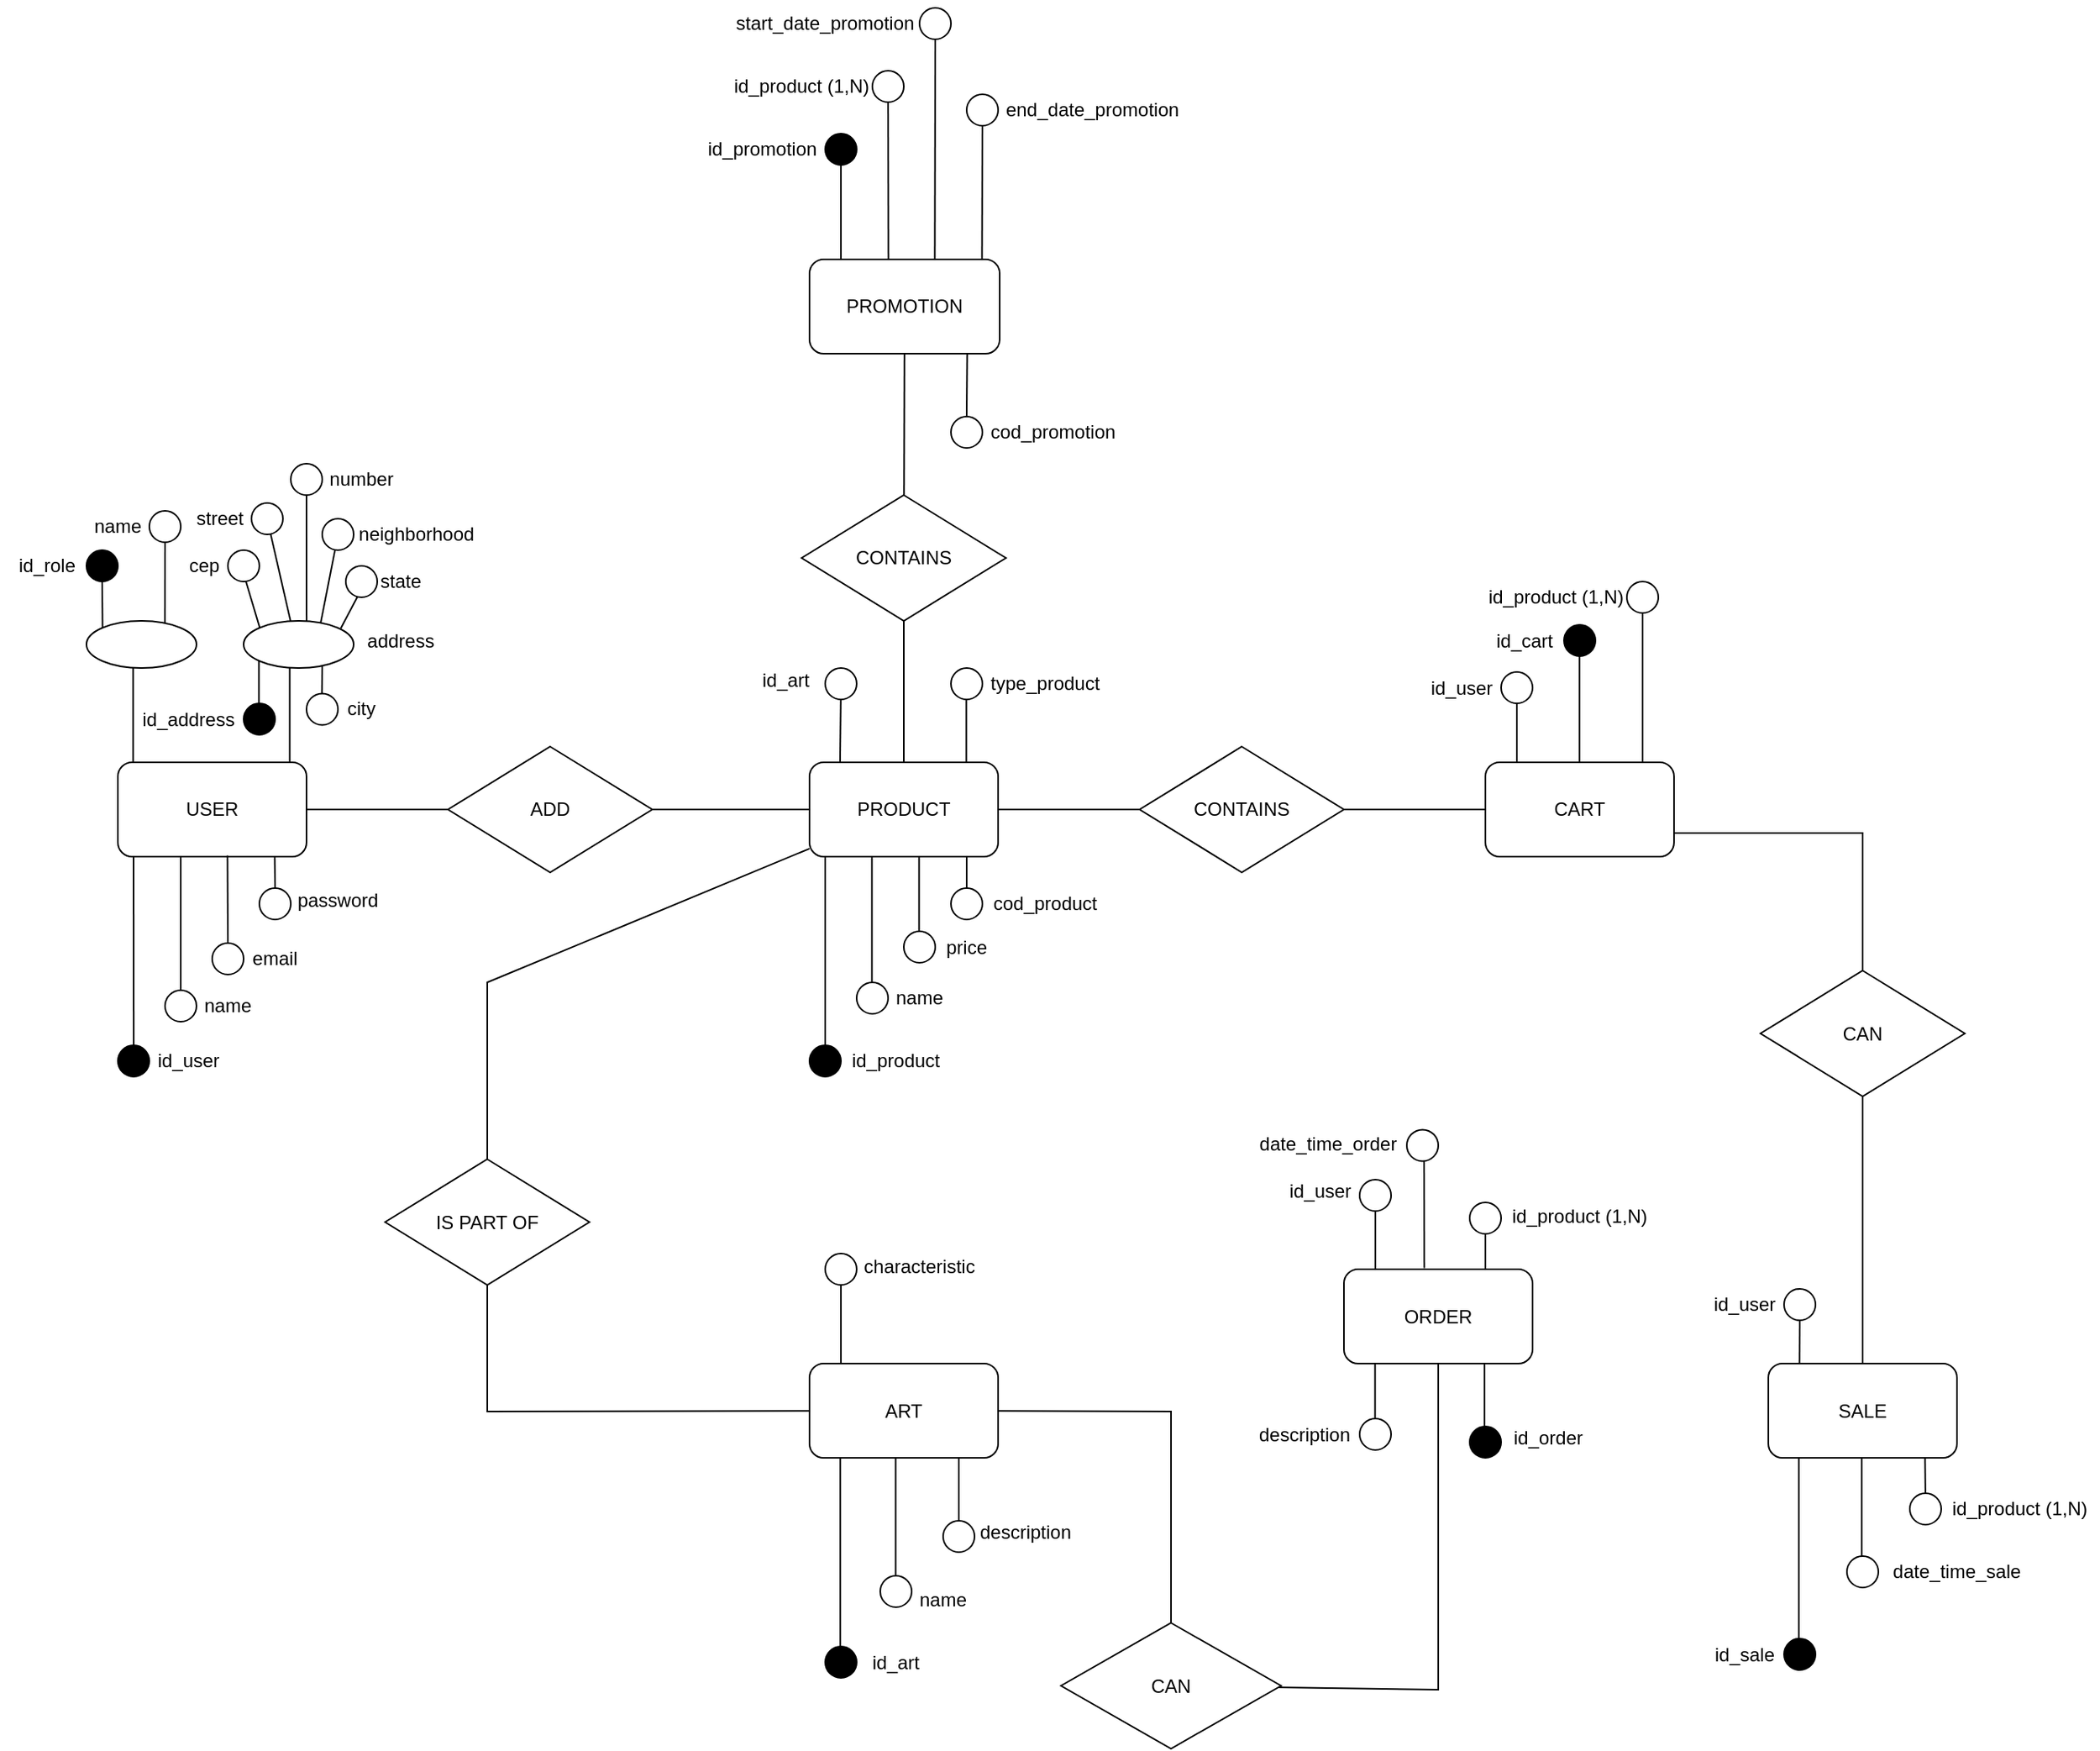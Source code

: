 <mxfile version="24.7.8">
  <diagram name="MER" id="2YBvvXClWsGukQMizWep">
    <mxGraphModel dx="3035" dy="2428" grid="1" gridSize="10" guides="1" tooltips="1" connect="1" arrows="1" fold="1" page="1" pageScale="1" pageWidth="850" pageHeight="1100" math="0" shadow="0">
      <root>
        <mxCell id="0" />
        <mxCell id="1" parent="0" />
        <mxCell id="pMRh1ZJeuAwN2GYvlOBh-9" value="USER" style="rounded=1;whiteSpace=wrap;html=1;" parent="1" vertex="1">
          <mxGeometry x="-350" y="250" width="120" height="60" as="geometry" />
        </mxCell>
        <mxCell id="pMRh1ZJeuAwN2GYvlOBh-10" value="PRODUCT" style="rounded=1;whiteSpace=wrap;html=1;" parent="1" vertex="1">
          <mxGeometry x="90" y="250" width="120" height="60" as="geometry" />
        </mxCell>
        <mxCell id="pMRh1ZJeuAwN2GYvlOBh-11" value="PROMOTION" style="rounded=1;whiteSpace=wrap;html=1;" parent="1" vertex="1">
          <mxGeometry x="90" y="-70" width="121" height="60" as="geometry" />
        </mxCell>
        <mxCell id="pMRh1ZJeuAwN2GYvlOBh-38" value="" style="edgeStyle=orthogonalEdgeStyle;rounded=0;orthogonalLoop=1;jettySize=auto;html=1;" parent="1" edge="1">
          <mxGeometry relative="1" as="geometry">
            <mxPoint x="340" y="260" as="targetPoint" />
          </mxGeometry>
        </mxCell>
        <mxCell id="pMRh1ZJeuAwN2GYvlOBh-25" value="CART" style="rounded=1;whiteSpace=wrap;html=1;" parent="1" vertex="1">
          <mxGeometry x="520" y="250" width="120" height="60" as="geometry" />
        </mxCell>
        <mxCell id="pMRh1ZJeuAwN2GYvlOBh-32" style="edgeStyle=orthogonalEdgeStyle;rounded=0;orthogonalLoop=1;jettySize=auto;html=1;exitX=0.5;exitY=1;exitDx=0;exitDy=0;" parent="1" source="pMRh1ZJeuAwN2GYvlOBh-25" target="pMRh1ZJeuAwN2GYvlOBh-25" edge="1">
          <mxGeometry relative="1" as="geometry" />
        </mxCell>
        <mxCell id="pMRh1ZJeuAwN2GYvlOBh-39" value="" style="endArrow=none;html=1;rounded=0;" parent="1" source="pMRh1ZJeuAwN2GYvlOBh-9" target="pMRh1ZJeuAwN2GYvlOBh-40" edge="1">
          <mxGeometry width="50" height="50" relative="1" as="geometry">
            <mxPoint x="220" y="330" as="sourcePoint" />
            <mxPoint x="270" y="280" as="targetPoint" />
          </mxGeometry>
        </mxCell>
        <mxCell id="pMRh1ZJeuAwN2GYvlOBh-40" value="ADD" style="rhombus;whiteSpace=wrap;html=1;" parent="1" vertex="1">
          <mxGeometry x="-140" y="240" width="130" height="80" as="geometry" />
        </mxCell>
        <mxCell id="pMRh1ZJeuAwN2GYvlOBh-41" value="" style="endArrow=none;html=1;rounded=0;" parent="1" source="pMRh1ZJeuAwN2GYvlOBh-10" target="pMRh1ZJeuAwN2GYvlOBh-40" edge="1">
          <mxGeometry width="50" height="50" relative="1" as="geometry">
            <mxPoint x="-110" y="530" as="sourcePoint" />
            <mxPoint x="-160" y="290" as="targetPoint" />
          </mxGeometry>
        </mxCell>
        <mxCell id="pMRh1ZJeuAwN2GYvlOBh-42" value="" style="endArrow=none;html=1;rounded=0;" parent="1" source="pMRh1ZJeuAwN2GYvlOBh-10" target="pMRh1ZJeuAwN2GYvlOBh-43" edge="1">
          <mxGeometry width="50" height="50" relative="1" as="geometry">
            <mxPoint x="40" y="470" as="sourcePoint" />
            <mxPoint x="320" y="280" as="targetPoint" />
          </mxGeometry>
        </mxCell>
        <mxCell id="pMRh1ZJeuAwN2GYvlOBh-43" value="CONTAINS" style="rhombus;whiteSpace=wrap;html=1;" parent="1" vertex="1">
          <mxGeometry x="300" y="240" width="130" height="80" as="geometry" />
        </mxCell>
        <mxCell id="pMRh1ZJeuAwN2GYvlOBh-44" value="" style="endArrow=none;html=1;rounded=0;" parent="1" source="pMRh1ZJeuAwN2GYvlOBh-43" target="pMRh1ZJeuAwN2GYvlOBh-25" edge="1">
          <mxGeometry width="50" height="50" relative="1" as="geometry">
            <mxPoint x="660" y="510" as="sourcePoint" />
            <mxPoint x="760" y="510" as="targetPoint" />
          </mxGeometry>
        </mxCell>
        <mxCell id="pMRh1ZJeuAwN2GYvlOBh-46" value="" style="endArrow=none;html=1;rounded=0;entryX=1;entryY=0.75;entryDx=0;entryDy=0;" parent="1" source="pMRh1ZJeuAwN2GYvlOBh-47" target="pMRh1ZJeuAwN2GYvlOBh-25" edge="1">
          <mxGeometry width="50" height="50" relative="1" as="geometry">
            <mxPoint x="580" y="420" as="sourcePoint" />
            <mxPoint x="260" y="260" as="targetPoint" />
            <Array as="points">
              <mxPoint x="760" y="295" />
            </Array>
          </mxGeometry>
        </mxCell>
        <mxCell id="pMRh1ZJeuAwN2GYvlOBh-47" value="CAN" style="rhombus;whiteSpace=wrap;html=1;" parent="1" vertex="1">
          <mxGeometry x="695" y="382.5" width="130" height="80" as="geometry" />
        </mxCell>
        <mxCell id="pMRh1ZJeuAwN2GYvlOBh-48" value="" style="endArrow=none;html=1;rounded=0;" parent="1" source="pMRh1ZJeuAwN2GYvlOBh-8" target="pMRh1ZJeuAwN2GYvlOBh-47" edge="1">
          <mxGeometry width="50" height="50" relative="1" as="geometry">
            <mxPoint x="590" y="510" as="sourcePoint" />
            <mxPoint x="590" y="450" as="targetPoint" />
          </mxGeometry>
        </mxCell>
        <mxCell id="pMRh1ZJeuAwN2GYvlOBh-49" value="" style="endArrow=none;html=1;rounded=0;" parent="1" source="pMRh1ZJeuAwN2GYvlOBh-11" target="pMRh1ZJeuAwN2GYvlOBh-50" edge="1">
          <mxGeometry width="50" height="50" relative="1" as="geometry">
            <mxPoint x="-220" y="290" as="sourcePoint" />
            <mxPoint x="141" y="80" as="targetPoint" />
          </mxGeometry>
        </mxCell>
        <mxCell id="pMRh1ZJeuAwN2GYvlOBh-50" value="CONTAINS" style="rhombus;whiteSpace=wrap;html=1;" parent="1" vertex="1">
          <mxGeometry x="85" y="80" width="130" height="80" as="geometry" />
        </mxCell>
        <mxCell id="pMRh1ZJeuAwN2GYvlOBh-51" value="" style="endArrow=none;html=1;rounded=0;" parent="1" source="pMRh1ZJeuAwN2GYvlOBh-50" target="pMRh1ZJeuAwN2GYvlOBh-10" edge="1">
          <mxGeometry width="50" height="50" relative="1" as="geometry">
            <mxPoint x="220" y="290" as="sourcePoint" />
            <mxPoint x="310" y="290" as="targetPoint" />
          </mxGeometry>
        </mxCell>
        <mxCell id="pMRh1ZJeuAwN2GYvlOBh-52" value="" style="endArrow=none;html=1;rounded=0;entryX=0.503;entryY=0.147;entryDx=0;entryDy=0;entryPerimeter=0;" parent="1" target="pMRh1ZJeuAwN2GYvlOBh-53" edge="1">
          <mxGeometry width="50" height="50" relative="1" as="geometry">
            <mxPoint x="-340" y="310" as="sourcePoint" />
            <mxPoint x="-340" y="390" as="targetPoint" />
          </mxGeometry>
        </mxCell>
        <mxCell id="pMRh1ZJeuAwN2GYvlOBh-53" value="" style="ellipse;whiteSpace=wrap;html=1;aspect=fixed;fillColor=#000000;" parent="1" vertex="1">
          <mxGeometry x="-350" y="430" width="20" height="20" as="geometry" />
        </mxCell>
        <mxCell id="pMRh1ZJeuAwN2GYvlOBh-54" value="id_user" style="text;html=1;align=center;verticalAlign=middle;whiteSpace=wrap;rounded=0;" parent="1" vertex="1">
          <mxGeometry x="-330" y="425" width="50" height="30" as="geometry" />
        </mxCell>
        <mxCell id="pMRh1ZJeuAwN2GYvlOBh-58" value="" style="endArrow=none;html=1;rounded=0;entryX=0.5;entryY=0;entryDx=0;entryDy=0;" parent="1" target="pMRh1ZJeuAwN2GYvlOBh-60" edge="1">
          <mxGeometry width="50" height="50" relative="1" as="geometry">
            <mxPoint x="-310" y="310" as="sourcePoint" />
            <mxPoint x="-310" y="400" as="targetPoint" />
          </mxGeometry>
        </mxCell>
        <mxCell id="pMRh1ZJeuAwN2GYvlOBh-60" value="" style="ellipse;whiteSpace=wrap;html=1;aspect=fixed;fillColor=#FFFFFF;" parent="1" vertex="1">
          <mxGeometry x="-320" y="395" width="20" height="20" as="geometry" />
        </mxCell>
        <mxCell id="pMRh1ZJeuAwN2GYvlOBh-61" value="name" style="text;html=1;align=center;verticalAlign=middle;whiteSpace=wrap;rounded=0;" parent="1" vertex="1">
          <mxGeometry x="-300" y="390" width="40" height="30" as="geometry" />
        </mxCell>
        <mxCell id="pMRh1ZJeuAwN2GYvlOBh-65" value="" style="endArrow=none;html=1;rounded=0;entryX=0.5;entryY=0;entryDx=0;entryDy=0;" parent="1" edge="1">
          <mxGeometry width="50" height="50" relative="1" as="geometry">
            <mxPoint x="540" y="210" as="sourcePoint" />
            <mxPoint x="540" y="250" as="targetPoint" />
          </mxGeometry>
        </mxCell>
        <mxCell id="pMRh1ZJeuAwN2GYvlOBh-68" value="id_user" style="text;html=1;align=center;verticalAlign=middle;whiteSpace=wrap;rounded=0;" parent="1" vertex="1">
          <mxGeometry x="480" y="187.5" width="50" height="30" as="geometry" />
        </mxCell>
        <mxCell id="pMRh1ZJeuAwN2GYvlOBh-69" value="" style="endArrow=none;html=1;rounded=0;exitX=0.581;exitY=0.987;exitDx=0;exitDy=0;exitPerimeter=0;" parent="1" source="pMRh1ZJeuAwN2GYvlOBh-9" edge="1">
          <mxGeometry width="50" height="50" relative="1" as="geometry">
            <mxPoint x="-280" y="320" as="sourcePoint" />
            <mxPoint x="-280" y="370" as="targetPoint" />
          </mxGeometry>
        </mxCell>
        <mxCell id="pMRh1ZJeuAwN2GYvlOBh-70" value="" style="ellipse;whiteSpace=wrap;html=1;aspect=fixed;fillColor=#FFFFFF;" parent="1" vertex="1">
          <mxGeometry x="-290" y="365" width="20" height="20" as="geometry" />
        </mxCell>
        <mxCell id="pMRh1ZJeuAwN2GYvlOBh-71" value="email" style="text;html=1;align=center;verticalAlign=middle;whiteSpace=wrap;rounded=0;" parent="1" vertex="1">
          <mxGeometry x="-270" y="360" width="40" height="30" as="geometry" />
        </mxCell>
        <mxCell id="pMRh1ZJeuAwN2GYvlOBh-72" value="" style="endArrow=none;html=1;rounded=0;exitX=0.581;exitY=0.987;exitDx=0;exitDy=0;exitPerimeter=0;" parent="1" edge="1">
          <mxGeometry width="50" height="50" relative="1" as="geometry">
            <mxPoint x="-250.23" y="310" as="sourcePoint" />
            <mxPoint x="-250" y="330" as="targetPoint" />
          </mxGeometry>
        </mxCell>
        <mxCell id="pMRh1ZJeuAwN2GYvlOBh-73" value="" style="ellipse;whiteSpace=wrap;html=1;aspect=fixed;fillColor=#FFFFFF;" parent="1" vertex="1">
          <mxGeometry x="-260" y="330" width="20" height="20" as="geometry" />
        </mxCell>
        <mxCell id="pMRh1ZJeuAwN2GYvlOBh-74" value="password" style="text;html=1;align=center;verticalAlign=middle;whiteSpace=wrap;rounded=0;" parent="1" vertex="1">
          <mxGeometry x="-240" y="325" width="60" height="25" as="geometry" />
        </mxCell>
        <mxCell id="pMRh1ZJeuAwN2GYvlOBh-76" value="" style="ellipse;whiteSpace=wrap;html=1;" parent="1" vertex="1">
          <mxGeometry x="-370" y="160" width="70" height="30" as="geometry" />
        </mxCell>
        <mxCell id="pMRh1ZJeuAwN2GYvlOBh-77" value="" style="endArrow=none;html=1;rounded=0;exitX=0.5;exitY=1;exitDx=0;exitDy=0;" parent="1" edge="1">
          <mxGeometry width="50" height="50" relative="1" as="geometry">
            <mxPoint x="-340.29" y="190" as="sourcePoint" />
            <mxPoint x="-340.29" y="250" as="targetPoint" />
          </mxGeometry>
        </mxCell>
        <mxCell id="pMRh1ZJeuAwN2GYvlOBh-78" value="address" style="text;html=1;align=center;verticalAlign=middle;whiteSpace=wrap;rounded=0;" parent="1" vertex="1">
          <mxGeometry x="-200" y="160" width="60" height="25" as="geometry" />
        </mxCell>
        <mxCell id="pMRh1ZJeuAwN2GYvlOBh-85" value="" style="ellipse;whiteSpace=wrap;html=1;aspect=fixed;fillColor=#000000;direction=south;" parent="1" vertex="1">
          <mxGeometry x="-370" y="115" width="20" height="20" as="geometry" />
        </mxCell>
        <mxCell id="pMRh1ZJeuAwN2GYvlOBh-86" value="" style="endArrow=none;html=1;rounded=0;entryX=0;entryY=0;entryDx=0;entryDy=0;" parent="1" source="pMRh1ZJeuAwN2GYvlOBh-85" target="pMRh1ZJeuAwN2GYvlOBh-76" edge="1">
          <mxGeometry width="50" height="50" relative="1" as="geometry">
            <mxPoint x="-320" y="80" as="sourcePoint" />
            <mxPoint x="-310.48" y="141" as="targetPoint" />
          </mxGeometry>
        </mxCell>
        <mxCell id="pMRh1ZJeuAwN2GYvlOBh-89" value="id_role" style="text;html=1;align=center;verticalAlign=middle;whiteSpace=wrap;rounded=0;" parent="1" vertex="1">
          <mxGeometry x="-425" y="110" width="60" height="30" as="geometry" />
        </mxCell>
        <mxCell id="pMRh1ZJeuAwN2GYvlOBh-90" value="" style="endArrow=none;html=1;rounded=0;exitX=0.5;exitY=1;exitDx=0;exitDy=0;entryX=0.713;entryY=0.034;entryDx=0;entryDy=0;entryPerimeter=0;" parent="1" target="pMRh1ZJeuAwN2GYvlOBh-76" edge="1">
          <mxGeometry width="50" height="50" relative="1" as="geometry">
            <mxPoint x="-320" y="107.3" as="sourcePoint" />
            <mxPoint x="-320" y="160" as="targetPoint" />
          </mxGeometry>
        </mxCell>
        <mxCell id="pMRh1ZJeuAwN2GYvlOBh-91" value="" style="ellipse;whiteSpace=wrap;html=1;aspect=fixed;fillColor=#FFFFFF;" parent="1" vertex="1">
          <mxGeometry x="-330" y="90" width="20" height="20" as="geometry" />
        </mxCell>
        <mxCell id="pMRh1ZJeuAwN2GYvlOBh-92" value="name" style="text;html=1;align=center;verticalAlign=middle;whiteSpace=wrap;rounded=0;" parent="1" vertex="1">
          <mxGeometry x="-370" y="85" width="40" height="30" as="geometry" />
        </mxCell>
        <mxCell id="pMRh1ZJeuAwN2GYvlOBh-93" value="" style="endArrow=none;html=1;rounded=0;entryX=0.503;entryY=0.147;entryDx=0;entryDy=0;entryPerimeter=0;" parent="1" edge="1">
          <mxGeometry width="50" height="50" relative="1" as="geometry">
            <mxPoint x="100" y="310" as="sourcePoint" />
            <mxPoint x="100" y="433" as="targetPoint" />
          </mxGeometry>
        </mxCell>
        <mxCell id="pMRh1ZJeuAwN2GYvlOBh-94" value="" style="ellipse;whiteSpace=wrap;html=1;aspect=fixed;fillColor=#000000;" parent="1" vertex="1">
          <mxGeometry x="90" y="430" width="20" height="20" as="geometry" />
        </mxCell>
        <mxCell id="pMRh1ZJeuAwN2GYvlOBh-95" value="id_product" style="text;html=1;align=center;verticalAlign=middle;whiteSpace=wrap;rounded=0;" parent="1" vertex="1">
          <mxGeometry x="110" y="422.5" width="70" height="35" as="geometry" />
        </mxCell>
        <mxCell id="pMRh1ZJeuAwN2GYvlOBh-96" value="" style="endArrow=none;html=1;rounded=0;entryX=0.5;entryY=0;entryDx=0;entryDy=0;" parent="1" edge="1">
          <mxGeometry width="50" height="50" relative="1" as="geometry">
            <mxPoint x="129.72" y="310" as="sourcePoint" />
            <mxPoint x="129.72" y="395" as="targetPoint" />
          </mxGeometry>
        </mxCell>
        <mxCell id="pMRh1ZJeuAwN2GYvlOBh-97" value="" style="ellipse;whiteSpace=wrap;html=1;aspect=fixed;fillColor=#FFFFFF;" parent="1" vertex="1">
          <mxGeometry x="120" y="390" width="20" height="20" as="geometry" />
        </mxCell>
        <mxCell id="pMRh1ZJeuAwN2GYvlOBh-98" value="name" style="text;html=1;align=center;verticalAlign=middle;whiteSpace=wrap;rounded=0;" parent="1" vertex="1">
          <mxGeometry x="140" y="385" width="40" height="30" as="geometry" />
        </mxCell>
        <mxCell id="pMRh1ZJeuAwN2GYvlOBh-100" value="price" style="text;html=1;align=center;verticalAlign=middle;whiteSpace=wrap;rounded=0;" parent="1" vertex="1">
          <mxGeometry x="170" y="352.5" width="40" height="30" as="geometry" />
        </mxCell>
        <mxCell id="pMRh1ZJeuAwN2GYvlOBh-102" value="" style="endArrow=none;html=1;rounded=0;exitX=0.581;exitY=0.987;exitDx=0;exitDy=0;exitPerimeter=0;" parent="1" edge="1">
          <mxGeometry width="50" height="50" relative="1" as="geometry">
            <mxPoint x="159.72" y="310" as="sourcePoint" />
            <mxPoint x="159.72" y="360" as="targetPoint" />
          </mxGeometry>
        </mxCell>
        <mxCell id="pMRh1ZJeuAwN2GYvlOBh-101" value="" style="ellipse;whiteSpace=wrap;html=1;aspect=fixed;fillColor=#FFFFFF;" parent="1" vertex="1">
          <mxGeometry x="150" y="357.5" width="20" height="20" as="geometry" />
        </mxCell>
        <mxCell id="pMRh1ZJeuAwN2GYvlOBh-105" value="" style="endArrow=none;html=1;rounded=0;exitX=0.581;exitY=0.987;exitDx=0;exitDy=0;exitPerimeter=0;" parent="1" target="pMRh1ZJeuAwN2GYvlOBh-104" edge="1">
          <mxGeometry width="50" height="50" relative="1" as="geometry">
            <mxPoint x="190" y="310" as="sourcePoint" />
            <mxPoint x="190" y="352.5" as="targetPoint" />
          </mxGeometry>
        </mxCell>
        <mxCell id="pMRh1ZJeuAwN2GYvlOBh-104" value="" style="ellipse;whiteSpace=wrap;html=1;aspect=fixed;fillColor=#FFFFFF;" parent="1" vertex="1">
          <mxGeometry x="180" y="330" width="20" height="20" as="geometry" />
        </mxCell>
        <mxCell id="pMRh1ZJeuAwN2GYvlOBh-106" value="cod_product" style="text;html=1;align=center;verticalAlign=middle;whiteSpace=wrap;rounded=0;" parent="1" vertex="1">
          <mxGeometry x="200" y="327.5" width="80" height="25" as="geometry" />
        </mxCell>
        <mxCell id="pMRh1ZJeuAwN2GYvlOBh-109" value="" style="endArrow=none;html=1;rounded=0;exitX=0.581;exitY=0.987;exitDx=0;exitDy=0;exitPerimeter=0;" parent="1" edge="1">
          <mxGeometry width="50" height="50" relative="1" as="geometry">
            <mxPoint x="189.76" y="200" as="sourcePoint" />
            <mxPoint x="189.76" y="250" as="targetPoint" />
          </mxGeometry>
        </mxCell>
        <mxCell id="pMRh1ZJeuAwN2GYvlOBh-110" value="" style="ellipse;whiteSpace=wrap;html=1;aspect=fixed;fillColor=#FFFFFF;" parent="1" vertex="1">
          <mxGeometry x="180" y="190" width="20" height="20" as="geometry" />
        </mxCell>
        <mxCell id="pMRh1ZJeuAwN2GYvlOBh-111" value="type_product" style="text;html=1;align=center;verticalAlign=middle;whiteSpace=wrap;rounded=0;" parent="1" vertex="1">
          <mxGeometry x="200" y="187.5" width="80" height="25" as="geometry" />
        </mxCell>
        <mxCell id="pMRh1ZJeuAwN2GYvlOBh-112" value="ART" style="rounded=1;whiteSpace=wrap;html=1;" parent="1" vertex="1">
          <mxGeometry x="90" y="632.5" width="120" height="60" as="geometry" />
        </mxCell>
        <mxCell id="pMRh1ZJeuAwN2GYvlOBh-113" value="" style="endArrow=none;html=1;rounded=0;entryX=0.503;entryY=0.147;entryDx=0;entryDy=0;entryPerimeter=0;" parent="1" edge="1">
          <mxGeometry width="50" height="50" relative="1" as="geometry">
            <mxPoint x="109.6" y="692.5" as="sourcePoint" />
            <mxPoint x="109.6" y="815.5" as="targetPoint" />
          </mxGeometry>
        </mxCell>
        <mxCell id="pMRh1ZJeuAwN2GYvlOBh-114" value="" style="ellipse;whiteSpace=wrap;html=1;aspect=fixed;fillColor=#000000;" parent="1" vertex="1">
          <mxGeometry x="100" y="812.5" width="20" height="20" as="geometry" />
        </mxCell>
        <mxCell id="pMRh1ZJeuAwN2GYvlOBh-115" value="id_art" style="text;html=1;align=center;verticalAlign=middle;whiteSpace=wrap;rounded=0;" parent="1" vertex="1">
          <mxGeometry x="110" y="805" width="70" height="35" as="geometry" />
        </mxCell>
        <mxCell id="pMRh1ZJeuAwN2GYvlOBh-118" value="" style="endArrow=none;html=1;rounded=0;entryX=0.5;entryY=0;entryDx=0;entryDy=0;" parent="1" edge="1">
          <mxGeometry width="50" height="50" relative="1" as="geometry">
            <mxPoint x="144.8" y="692.5" as="sourcePoint" />
            <mxPoint x="144.8" y="772.5" as="targetPoint" />
          </mxGeometry>
        </mxCell>
        <mxCell id="pMRh1ZJeuAwN2GYvlOBh-117" value="" style="ellipse;whiteSpace=wrap;html=1;aspect=fixed;fillColor=#FFFFFF;" parent="1" vertex="1">
          <mxGeometry x="135" y="767.5" width="20" height="20" as="geometry" />
        </mxCell>
        <mxCell id="pMRh1ZJeuAwN2GYvlOBh-119" value="name" style="text;html=1;align=center;verticalAlign=middle;whiteSpace=wrap;rounded=0;" parent="1" vertex="1">
          <mxGeometry x="155" y="767.5" width="40" height="30" as="geometry" />
        </mxCell>
        <mxCell id="pMRh1ZJeuAwN2GYvlOBh-120" value="" style="endArrow=none;html=1;rounded=0;exitX=0.581;exitY=0.987;exitDx=0;exitDy=0;exitPerimeter=0;" parent="1" edge="1">
          <mxGeometry width="50" height="50" relative="1" as="geometry">
            <mxPoint x="185" y="692.5" as="sourcePoint" />
            <mxPoint x="185" y="742.5" as="targetPoint" />
          </mxGeometry>
        </mxCell>
        <mxCell id="pMRh1ZJeuAwN2GYvlOBh-122" value="" style="ellipse;whiteSpace=wrap;html=1;aspect=fixed;fillColor=#FFFFFF;" parent="1" vertex="1">
          <mxGeometry x="175" y="732.5" width="20" height="20" as="geometry" />
        </mxCell>
        <mxCell id="pMRh1ZJeuAwN2GYvlOBh-123" value="description" style="text;html=1;align=center;verticalAlign=middle;whiteSpace=wrap;rounded=0;" parent="1" vertex="1">
          <mxGeometry x="195" y="727.5" width="65" height="25" as="geometry" />
        </mxCell>
        <mxCell id="pMRh1ZJeuAwN2GYvlOBh-124" value="" style="endArrow=none;html=1;rounded=0;exitX=0.581;exitY=0.987;exitDx=0;exitDy=0;exitPerimeter=0;" parent="1" edge="1">
          <mxGeometry width="50" height="50" relative="1" as="geometry">
            <mxPoint x="110.0" y="582.5" as="sourcePoint" />
            <mxPoint x="110.0" y="632.5" as="targetPoint" />
          </mxGeometry>
        </mxCell>
        <mxCell id="pMRh1ZJeuAwN2GYvlOBh-125" value="" style="ellipse;whiteSpace=wrap;html=1;aspect=fixed;fillColor=#FFFFFF;" parent="1" vertex="1">
          <mxGeometry x="100" y="562.5" width="20" height="20" as="geometry" />
        </mxCell>
        <mxCell id="pMRh1ZJeuAwN2GYvlOBh-126" value="characteristic" style="text;html=1;align=center;verticalAlign=middle;whiteSpace=wrap;rounded=0;" parent="1" vertex="1">
          <mxGeometry x="120" y="560" width="80" height="22.5" as="geometry" />
        </mxCell>
        <mxCell id="pMRh1ZJeuAwN2GYvlOBh-127" value="" style="endArrow=none;html=1;rounded=0;" parent="1" source="pMRh1ZJeuAwN2GYvlOBh-112" target="pMRh1ZJeuAwN2GYvlOBh-128" edge="1">
          <mxGeometry width="50" height="50" relative="1" as="geometry">
            <mxPoint x="-150" y="700" as="sourcePoint" />
            <mxPoint x="-110" y="560" as="targetPoint" />
            <Array as="points">
              <mxPoint x="-115" y="663" />
            </Array>
          </mxGeometry>
        </mxCell>
        <mxCell id="pMRh1ZJeuAwN2GYvlOBh-128" value="IS PART OF" style="rhombus;whiteSpace=wrap;html=1;" parent="1" vertex="1">
          <mxGeometry x="-180" y="502.5" width="130" height="80" as="geometry" />
        </mxCell>
        <mxCell id="pMRh1ZJeuAwN2GYvlOBh-129" value="" style="endArrow=none;html=1;rounded=0;" parent="1" source="pMRh1ZJeuAwN2GYvlOBh-10" target="pMRh1ZJeuAwN2GYvlOBh-128" edge="1">
          <mxGeometry width="50" height="50" relative="1" as="geometry">
            <mxPoint x="100" y="673" as="sourcePoint" />
            <mxPoint x="-105" y="593" as="targetPoint" />
            <Array as="points">
              <mxPoint x="-115" y="390" />
            </Array>
          </mxGeometry>
        </mxCell>
        <mxCell id="pMRh1ZJeuAwN2GYvlOBh-130" value="" style="ellipse;whiteSpace=wrap;html=1;aspect=fixed;fillColor=#FFFFFF;" parent="1" vertex="1">
          <mxGeometry x="100" y="190" width="20" height="20" as="geometry" />
        </mxCell>
        <mxCell id="pMRh1ZJeuAwN2GYvlOBh-131" value="" style="endArrow=none;html=1;rounded=0;" parent="1" source="pMRh1ZJeuAwN2GYvlOBh-130" edge="1">
          <mxGeometry width="50" height="50" relative="1" as="geometry">
            <mxPoint x="109.43" y="200" as="sourcePoint" />
            <mxPoint x="109.43" y="250" as="targetPoint" />
          </mxGeometry>
        </mxCell>
        <mxCell id="pMRh1ZJeuAwN2GYvlOBh-132" value="id_art" style="text;html=1;align=center;verticalAlign=middle;whiteSpace=wrap;rounded=0;" parent="1" vertex="1">
          <mxGeometry x="50" y="185" width="50" height="25" as="geometry" />
        </mxCell>
        <mxCell id="pMRh1ZJeuAwN2GYvlOBh-134" value="" style="endArrow=none;html=1;rounded=0;entryX=0.5;entryY=0;entryDx=0;entryDy=0;" parent="1" edge="1">
          <mxGeometry width="50" height="50" relative="1" as="geometry">
            <mxPoint x="579.83" y="182.5" as="sourcePoint" />
            <mxPoint x="579.83" y="250" as="targetPoint" />
          </mxGeometry>
        </mxCell>
        <mxCell id="pMRh1ZJeuAwN2GYvlOBh-135" value="" style="ellipse;whiteSpace=wrap;html=1;aspect=fixed;fillColor=#000000;" parent="1" vertex="1">
          <mxGeometry x="570" y="162.5" width="20" height="20" as="geometry" />
        </mxCell>
        <mxCell id="pMRh1ZJeuAwN2GYvlOBh-136" value="id_cart" style="text;html=1;align=center;verticalAlign=middle;whiteSpace=wrap;rounded=0;" parent="1" vertex="1">
          <mxGeometry x="520" y="157.5" width="50" height="30" as="geometry" />
        </mxCell>
        <mxCell id="pMRh1ZJeuAwN2GYvlOBh-66" value="" style="ellipse;whiteSpace=wrap;html=1;aspect=fixed;fillColor=#FFFFFF;" parent="1" vertex="1">
          <mxGeometry x="530" y="192.5" width="20" height="20" as="geometry" />
        </mxCell>
        <mxCell id="pMRh1ZJeuAwN2GYvlOBh-140" value="" style="endArrow=none;html=1;rounded=0;entryX=0.5;entryY=0;entryDx=0;entryDy=0;" parent="1" edge="1">
          <mxGeometry width="50" height="50" relative="1" as="geometry">
            <mxPoint x="620" y="150" as="sourcePoint" />
            <mxPoint x="620" y="250" as="targetPoint" />
          </mxGeometry>
        </mxCell>
        <mxCell id="pMRh1ZJeuAwN2GYvlOBh-141" value="" style="ellipse;whiteSpace=wrap;html=1;aspect=fixed;fillColor=#FFFFFF;" parent="1" vertex="1">
          <mxGeometry x="610" y="135" width="20" height="20" as="geometry" />
        </mxCell>
        <mxCell id="pMRh1ZJeuAwN2GYvlOBh-142" value="id_product (1,N)" style="text;html=1;align=center;verticalAlign=middle;whiteSpace=wrap;rounded=0;" parent="1" vertex="1">
          <mxGeometry x="520" y="130" width="90" height="30" as="geometry" />
        </mxCell>
        <mxCell id="pMRh1ZJeuAwN2GYvlOBh-146" value="" style="ellipse;whiteSpace=wrap;html=1;" parent="1" vertex="1">
          <mxGeometry x="-270" y="160" width="70" height="30" as="geometry" />
        </mxCell>
        <mxCell id="pMRh1ZJeuAwN2GYvlOBh-147" value="" style="endArrow=none;html=1;rounded=0;exitX=0.5;exitY=1;exitDx=0;exitDy=0;" parent="1" edge="1">
          <mxGeometry width="50" height="50" relative="1" as="geometry">
            <mxPoint x="-240.69" y="190" as="sourcePoint" />
            <mxPoint x="-240.69" y="250" as="targetPoint" />
          </mxGeometry>
        </mxCell>
        <mxCell id="pMRh1ZJeuAwN2GYvlOBh-148" value="" style="ellipse;whiteSpace=wrap;html=1;aspect=fixed;fillColor=#000000;direction=south;" parent="1" vertex="1">
          <mxGeometry x="-270" y="212.5" width="20" height="20" as="geometry" />
        </mxCell>
        <mxCell id="pMRh1ZJeuAwN2GYvlOBh-149" value="" style="endArrow=none;html=1;rounded=0;entryX=0;entryY=0;entryDx=0;entryDy=0;" parent="1" edge="1">
          <mxGeometry width="50" height="50" relative="1" as="geometry">
            <mxPoint x="-260.28" y="185" as="sourcePoint" />
            <mxPoint x="-260.28" y="215" as="targetPoint" />
          </mxGeometry>
        </mxCell>
        <mxCell id="pMRh1ZJeuAwN2GYvlOBh-150" value="id_address" style="text;html=1;align=center;verticalAlign=middle;whiteSpace=wrap;rounded=0;" parent="1" vertex="1">
          <mxGeometry x="-345" y="206.25" width="80" height="32.5" as="geometry" />
        </mxCell>
        <mxCell id="pMRh1ZJeuAwN2GYvlOBh-152" value="" style="endArrow=none;html=1;rounded=0;entryX=0;entryY=0;entryDx=0;entryDy=0;" parent="1" target="pMRh1ZJeuAwN2GYvlOBh-146" edge="1">
          <mxGeometry width="50" height="50" relative="1" as="geometry">
            <mxPoint x="-270" y="130" as="sourcePoint" />
            <mxPoint x="-260" y="162.5" as="targetPoint" />
          </mxGeometry>
        </mxCell>
        <mxCell id="pMRh1ZJeuAwN2GYvlOBh-153" value="" style="ellipse;whiteSpace=wrap;html=1;aspect=fixed;fillColor=#FFFFFF;" parent="1" vertex="1">
          <mxGeometry x="-280" y="115" width="20" height="20" as="geometry" />
        </mxCell>
        <mxCell id="pMRh1ZJeuAwN2GYvlOBh-154" value="cep" style="text;html=1;align=center;verticalAlign=middle;whiteSpace=wrap;rounded=0;" parent="1" vertex="1">
          <mxGeometry x="-320" y="110" width="50" height="30" as="geometry" />
        </mxCell>
        <mxCell id="pMRh1ZJeuAwN2GYvlOBh-155" value="" style="endArrow=none;html=1;rounded=0;entryX=0.5;entryY=0;entryDx=0;entryDy=0;" parent="1" source="pMRh1ZJeuAwN2GYvlOBh-156" edge="1">
          <mxGeometry width="50" height="50" relative="1" as="geometry">
            <mxPoint x="-240.19" y="120" as="sourcePoint" />
            <mxPoint x="-240.19" y="160" as="targetPoint" />
          </mxGeometry>
        </mxCell>
        <mxCell id="pMRh1ZJeuAwN2GYvlOBh-156" value="" style="ellipse;whiteSpace=wrap;html=1;aspect=fixed;fillColor=#FFFFFF;" parent="1" vertex="1">
          <mxGeometry x="-265" y="85" width="20" height="20" as="geometry" />
        </mxCell>
        <mxCell id="pMRh1ZJeuAwN2GYvlOBh-157" value="street" style="text;html=1;align=center;verticalAlign=middle;whiteSpace=wrap;rounded=0;" parent="1" vertex="1">
          <mxGeometry x="-305" y="80" width="40" height="30" as="geometry" />
        </mxCell>
        <mxCell id="pMRh1ZJeuAwN2GYvlOBh-158" value="" style="endArrow=none;html=1;rounded=0;entryX=0.715;entryY=0.042;entryDx=0;entryDy=0;entryPerimeter=0;" parent="1" source="pMRh1ZJeuAwN2GYvlOBh-159" edge="1">
          <mxGeometry width="50" height="50" relative="1" as="geometry">
            <mxPoint x="-230" y="118.74" as="sourcePoint" />
            <mxPoint x="-229.95" y="160" as="targetPoint" />
          </mxGeometry>
        </mxCell>
        <mxCell id="pMRh1ZJeuAwN2GYvlOBh-159" value="" style="ellipse;whiteSpace=wrap;html=1;aspect=fixed;fillColor=#FFFFFF;" parent="1" vertex="1">
          <mxGeometry x="-240" y="60" width="20" height="20" as="geometry" />
        </mxCell>
        <mxCell id="pMRh1ZJeuAwN2GYvlOBh-160" value="number" style="text;html=1;align=center;verticalAlign=middle;whiteSpace=wrap;rounded=0;" parent="1" vertex="1">
          <mxGeometry x="-220" y="55" width="50" height="30" as="geometry" />
        </mxCell>
        <mxCell id="pMRh1ZJeuAwN2GYvlOBh-161" value="" style="endArrow=none;html=1;rounded=0;exitX=0.714;exitY=0.958;exitDx=0;exitDy=0;exitPerimeter=0;" parent="1" source="pMRh1ZJeuAwN2GYvlOBh-146" edge="1">
          <mxGeometry width="50" height="50" relative="1" as="geometry">
            <mxPoint x="-220" y="190" as="sourcePoint" />
            <mxPoint x="-220.23" y="210" as="targetPoint" />
          </mxGeometry>
        </mxCell>
        <mxCell id="pMRh1ZJeuAwN2GYvlOBh-162" value="" style="ellipse;whiteSpace=wrap;html=1;aspect=fixed;fillColor=#FFFFFF;" parent="1" vertex="1">
          <mxGeometry x="-230" y="206.25" width="20" height="20" as="geometry" />
        </mxCell>
        <mxCell id="pMRh1ZJeuAwN2GYvlOBh-163" value="city" style="text;html=1;align=center;verticalAlign=middle;whiteSpace=wrap;rounded=0;" parent="1" vertex="1">
          <mxGeometry x="-215" y="200" width="40" height="32.5" as="geometry" />
        </mxCell>
        <mxCell id="pMRh1ZJeuAwN2GYvlOBh-164" value="" style="endArrow=none;html=1;rounded=0;entryX=0.701;entryY=0.034;entryDx=0;entryDy=0;entryPerimeter=0;" parent="1" source="pMRh1ZJeuAwN2GYvlOBh-165" target="pMRh1ZJeuAwN2GYvlOBh-146" edge="1">
          <mxGeometry width="50" height="50" relative="1" as="geometry">
            <mxPoint x="-210" y="120" as="sourcePoint" />
            <mxPoint x="-220.0" y="157.6" as="targetPoint" />
          </mxGeometry>
        </mxCell>
        <mxCell id="pMRh1ZJeuAwN2GYvlOBh-165" value="" style="ellipse;whiteSpace=wrap;html=1;aspect=fixed;fillColor=#FFFFFF;" parent="1" vertex="1">
          <mxGeometry x="-220" y="95" width="20" height="20" as="geometry" />
        </mxCell>
        <mxCell id="pMRh1ZJeuAwN2GYvlOBh-166" value="neighborhood" style="text;html=1;align=center;verticalAlign=middle;whiteSpace=wrap;rounded=0;" parent="1" vertex="1">
          <mxGeometry x="-200" y="90" width="80" height="30" as="geometry" />
        </mxCell>
        <mxCell id="pMRh1ZJeuAwN2GYvlOBh-168" value="" style="endArrow=none;html=1;rounded=0;entryX=0.883;entryY=0.159;entryDx=0;entryDy=0;entryPerimeter=0;exitX=0.444;exitY=0.844;exitDx=0;exitDy=0;exitPerimeter=0;" parent="1" source="pMRh1ZJeuAwN2GYvlOBh-169" target="pMRh1ZJeuAwN2GYvlOBh-146" edge="1">
          <mxGeometry width="50" height="50" relative="1" as="geometry">
            <mxPoint x="-190" y="140" as="sourcePoint" />
            <mxPoint x="-200.5" y="165.5" as="targetPoint" />
          </mxGeometry>
        </mxCell>
        <mxCell id="pMRh1ZJeuAwN2GYvlOBh-169" value="" style="ellipse;whiteSpace=wrap;html=1;aspect=fixed;fillColor=#FFFFFF;" parent="1" vertex="1">
          <mxGeometry x="-205" y="125" width="20" height="20" as="geometry" />
        </mxCell>
        <mxCell id="pMRh1ZJeuAwN2GYvlOBh-170" value="state" style="text;html=1;align=center;verticalAlign=middle;whiteSpace=wrap;rounded=0;" parent="1" vertex="1">
          <mxGeometry x="-185" y="120" width="30" height="30" as="geometry" />
        </mxCell>
        <mxCell id="pMRh1ZJeuAwN2GYvlOBh-182" value="" style="ellipse;whiteSpace=wrap;html=1;aspect=fixed;fillColor=#000000;" parent="1" vertex="1">
          <mxGeometry x="100" y="-150" width="20" height="20" as="geometry" />
        </mxCell>
        <mxCell id="pMRh1ZJeuAwN2GYvlOBh-183" value="" style="endArrow=none;html=1;rounded=0;" parent="1" edge="1">
          <mxGeometry width="50" height="50" relative="1" as="geometry">
            <mxPoint x="110.0" y="-130" as="sourcePoint" />
            <mxPoint x="110" y="-70" as="targetPoint" />
          </mxGeometry>
        </mxCell>
        <mxCell id="pMRh1ZJeuAwN2GYvlOBh-184" value="id_promotion" style="text;html=1;align=center;verticalAlign=middle;whiteSpace=wrap;rounded=0;" parent="1" vertex="1">
          <mxGeometry x="20" y="-155" width="80" height="30" as="geometry" />
        </mxCell>
        <mxCell id="pMRh1ZJeuAwN2GYvlOBh-185" value="" style="endArrow=none;html=1;rounded=0;entryX=0.415;entryY=-0.005;entryDx=0;entryDy=0;exitX=0.5;exitY=1;exitDx=0;exitDy=0;entryPerimeter=0;" parent="1" source="pMRh1ZJeuAwN2GYvlOBh-186" target="pMRh1ZJeuAwN2GYvlOBh-11" edge="1">
          <mxGeometry width="50" height="50" relative="1" as="geometry">
            <mxPoint x="135.0" y="-170" as="sourcePoint" />
            <mxPoint x="135.0" y="-70" as="targetPoint" />
          </mxGeometry>
        </mxCell>
        <mxCell id="pMRh1ZJeuAwN2GYvlOBh-186" value="" style="ellipse;whiteSpace=wrap;html=1;aspect=fixed;fillColor=#FFFFFF;" parent="1" vertex="1">
          <mxGeometry x="130" y="-190" width="20" height="20" as="geometry" />
        </mxCell>
        <mxCell id="pMRh1ZJeuAwN2GYvlOBh-188" value="id_product (1,N)" style="text;html=1;align=center;verticalAlign=middle;whiteSpace=wrap;rounded=0;" parent="1" vertex="1">
          <mxGeometry x="40" y="-195" width="90" height="30" as="geometry" />
        </mxCell>
        <mxCell id="pMRh1ZJeuAwN2GYvlOBh-191" value="" style="endArrow=none;html=1;rounded=0;entryX=0.5;entryY=0;entryDx=0;entryDy=0;" parent="1" edge="1">
          <mxGeometry width="50" height="50" relative="1" as="geometry">
            <mxPoint x="170" y="-210" as="sourcePoint" />
            <mxPoint x="169.72" y="-70" as="targetPoint" />
          </mxGeometry>
        </mxCell>
        <mxCell id="pMRh1ZJeuAwN2GYvlOBh-192" value="" style="ellipse;whiteSpace=wrap;html=1;aspect=fixed;fillColor=#FFFFFF;" parent="1" vertex="1">
          <mxGeometry x="160" y="-230" width="20" height="20" as="geometry" />
        </mxCell>
        <mxCell id="pMRh1ZJeuAwN2GYvlOBh-193" value="start_date_promotion" style="text;html=1;align=center;verticalAlign=middle;whiteSpace=wrap;rounded=0;" parent="1" vertex="1">
          <mxGeometry x="40" y="-235" width="120" height="30" as="geometry" />
        </mxCell>
        <mxCell id="pMRh1ZJeuAwN2GYvlOBh-194" value="" style="endArrow=none;html=1;rounded=0;entryX=0.907;entryY=0.003;entryDx=0;entryDy=0;entryPerimeter=0;" parent="1" source="pMRh1ZJeuAwN2GYvlOBh-195" target="pMRh1ZJeuAwN2GYvlOBh-11" edge="1">
          <mxGeometry width="50" height="50" relative="1" as="geometry">
            <mxPoint x="195" y="-160" as="sourcePoint" />
            <mxPoint x="194.72" y="-70" as="targetPoint" />
          </mxGeometry>
        </mxCell>
        <mxCell id="pMRh1ZJeuAwN2GYvlOBh-195" value="" style="ellipse;whiteSpace=wrap;html=1;aspect=fixed;fillColor=#FFFFFF;" parent="1" vertex="1">
          <mxGeometry x="190" y="-175" width="20" height="20" as="geometry" />
        </mxCell>
        <mxCell id="pMRh1ZJeuAwN2GYvlOBh-196" value="end_date_promotion" style="text;html=1;align=center;verticalAlign=middle;whiteSpace=wrap;rounded=0;" parent="1" vertex="1">
          <mxGeometry x="210" y="-180" width="120" height="30" as="geometry" />
        </mxCell>
        <mxCell id="pMRh1ZJeuAwN2GYvlOBh-197" value="" style="endArrow=none;html=1;rounded=0;exitX=0.829;exitY=1.001;exitDx=0;exitDy=0;exitPerimeter=0;" parent="1" source="pMRh1ZJeuAwN2GYvlOBh-11" target="pMRh1ZJeuAwN2GYvlOBh-198" edge="1">
          <mxGeometry width="50" height="50" relative="1" as="geometry">
            <mxPoint x="189.31" y="-10" as="sourcePoint" />
            <mxPoint x="190" y="30" as="targetPoint" />
          </mxGeometry>
        </mxCell>
        <mxCell id="pMRh1ZJeuAwN2GYvlOBh-198" value="" style="ellipse;whiteSpace=wrap;html=1;aspect=fixed;fillColor=#FFFFFF;" parent="1" vertex="1">
          <mxGeometry x="180" y="30" width="20" height="20" as="geometry" />
        </mxCell>
        <mxCell id="pMRh1ZJeuAwN2GYvlOBh-199" value="cod_promotion" style="text;html=1;align=center;verticalAlign=middle;whiteSpace=wrap;rounded=0;" parent="1" vertex="1">
          <mxGeometry x="200" y="25" width="90" height="30" as="geometry" />
        </mxCell>
        <mxCell id="ZoFgtRrif3OXzKpTEUJn-24" value="" style="group" parent="1" vertex="1" connectable="0">
          <mxGeometry x="370" y="475" width="260" height="217.5" as="geometry" />
        </mxCell>
        <mxCell id="uIwWLFlLbMsyfbKDXP72-2" value="" style="endArrow=none;html=1;rounded=0;" edge="1" parent="ZoFgtRrif3OXzKpTEUJn-24">
          <mxGeometry width="50" height="50" relative="1" as="geometry">
            <mxPoint x="79.79" y="153" as="sourcePoint" />
            <mxPoint x="79.79" y="192.5" as="targetPoint" />
          </mxGeometry>
        </mxCell>
        <mxCell id="ZoFgtRrif3OXzKpTEUJn-3" value="ORDER" style="rounded=1;whiteSpace=wrap;html=1;" parent="ZoFgtRrif3OXzKpTEUJn-24" vertex="1">
          <mxGeometry x="60" y="97.5" width="120" height="60" as="geometry" />
        </mxCell>
        <mxCell id="ZoFgtRrif3OXzKpTEUJn-8" value="" style="group" parent="ZoFgtRrif3OXzKpTEUJn-24" vertex="1" connectable="0">
          <mxGeometry x="70" y="40.5" width="20" height="47.5" as="geometry" />
        </mxCell>
        <mxCell id="ZoFgtRrif3OXzKpTEUJn-4" value="" style="endArrow=none;html=1;rounded=0;" parent="ZoFgtRrif3OXzKpTEUJn-8" edge="1">
          <mxGeometry width="50" height="50" relative="1" as="geometry">
            <mxPoint x="10" y="17.5" as="sourcePoint" />
            <mxPoint x="10" y="57" as="targetPoint" />
          </mxGeometry>
        </mxCell>
        <mxCell id="ZoFgtRrif3OXzKpTEUJn-5" value="" style="ellipse;whiteSpace=wrap;html=1;aspect=fixed;fillColor=#FFFFFF;" parent="ZoFgtRrif3OXzKpTEUJn-8" vertex="1">
          <mxGeometry width="20" height="20" as="geometry" />
        </mxCell>
        <mxCell id="ZoFgtRrif3OXzKpTEUJn-9" value="id_user" style="text;html=1;align=center;verticalAlign=middle;whiteSpace=wrap;rounded=0;" parent="ZoFgtRrif3OXzKpTEUJn-24" vertex="1">
          <mxGeometry x="20" y="32.5" width="50" height="30" as="geometry" />
        </mxCell>
        <mxCell id="ZoFgtRrif3OXzKpTEUJn-12" value="" style="group;rotation=-180;" parent="ZoFgtRrif3OXzKpTEUJn-24" vertex="1" connectable="0">
          <mxGeometry x="100" width="20" height="90" as="geometry" />
        </mxCell>
        <mxCell id="ZoFgtRrif3OXzKpTEUJn-11" value="" style="endArrow=none;html=1;rounded=0;entryX=0.5;entryY=0;entryDx=0;entryDy=0;exitX=0.426;exitY=-0.012;exitDx=0;exitDy=0;exitPerimeter=0;" parent="ZoFgtRrif3OXzKpTEUJn-12" source="ZoFgtRrif3OXzKpTEUJn-3" edge="1">
          <mxGeometry width="50" height="50" relative="1" as="geometry">
            <mxPoint x="11" y="99.273" as="sourcePoint" />
            <mxPoint x="11" y="25.091" as="targetPoint" />
          </mxGeometry>
        </mxCell>
        <mxCell id="ZoFgtRrif3OXzKpTEUJn-10" value="" style="ellipse;whiteSpace=wrap;html=1;aspect=fixed;fillColor=#FFFFFF;rotation=-180;" parent="ZoFgtRrif3OXzKpTEUJn-12" vertex="1">
          <mxGeometry y="8.727" width="20" height="20" as="geometry" />
        </mxCell>
        <mxCell id="ZoFgtRrif3OXzKpTEUJn-14" value="date_time_order" style="text;html=1;align=center;verticalAlign=middle;whiteSpace=wrap;rounded=0;" parent="ZoFgtRrif3OXzKpTEUJn-24" vertex="1">
          <mxGeometry y="7.5" width="100" height="20" as="geometry" />
        </mxCell>
        <mxCell id="ZoFgtRrif3OXzKpTEUJn-18" value="" style="group;rotation=-180;" parent="ZoFgtRrif3OXzKpTEUJn-24" vertex="1" connectable="0">
          <mxGeometry x="140" y="55" width="20" height="42.5" as="geometry" />
        </mxCell>
        <mxCell id="ZoFgtRrif3OXzKpTEUJn-17" value="" style="endArrow=none;html=1;rounded=0;" parent="ZoFgtRrif3OXzKpTEUJn-18" edge="1">
          <mxGeometry width="50" height="50" relative="1" as="geometry">
            <mxPoint x="10" y="43" as="sourcePoint" />
            <mxPoint x="10" y="13" as="targetPoint" />
          </mxGeometry>
        </mxCell>
        <mxCell id="ZoFgtRrif3OXzKpTEUJn-16" value="" style="ellipse;whiteSpace=wrap;html=1;aspect=fixed;fillColor=#FFFFFF;rotation=-180;" parent="ZoFgtRrif3OXzKpTEUJn-18" vertex="1">
          <mxGeometry width="20" height="20" as="geometry" />
        </mxCell>
        <mxCell id="ZoFgtRrif3OXzKpTEUJn-19" value="id_product (1,N)" style="text;html=1;align=center;verticalAlign=middle;whiteSpace=wrap;rounded=0;" parent="ZoFgtRrif3OXzKpTEUJn-24" vertex="1">
          <mxGeometry x="160" y="49.25" width="100" height="30" as="geometry" />
        </mxCell>
        <mxCell id="ZoFgtRrif3OXzKpTEUJn-22" value="" style="group" parent="ZoFgtRrif3OXzKpTEUJn-24" vertex="1" connectable="0">
          <mxGeometry x="140" y="157.5" width="20" height="50" as="geometry" />
        </mxCell>
        <mxCell id="ZoFgtRrif3OXzKpTEUJn-21" value="" style="endArrow=none;html=1;rounded=0;" parent="ZoFgtRrif3OXzKpTEUJn-22" edge="1">
          <mxGeometry width="50" height="50" relative="1" as="geometry">
            <mxPoint x="9.39" as="sourcePoint" />
            <mxPoint x="9.39" y="43.519" as="targetPoint" />
          </mxGeometry>
        </mxCell>
        <mxCell id="ZoFgtRrif3OXzKpTEUJn-20" value="" style="ellipse;whiteSpace=wrap;html=1;aspect=fixed;fillColor=#000000;" parent="ZoFgtRrif3OXzKpTEUJn-24" vertex="1">
          <mxGeometry x="140" y="197.5" width="20" height="20" as="geometry" />
        </mxCell>
        <mxCell id="ZoFgtRrif3OXzKpTEUJn-23" value="id_order" style="text;html=1;align=center;verticalAlign=middle;whiteSpace=wrap;rounded=0;" parent="ZoFgtRrif3OXzKpTEUJn-24" vertex="1">
          <mxGeometry x="160" y="192.5" width="60" height="25" as="geometry" />
        </mxCell>
        <mxCell id="uIwWLFlLbMsyfbKDXP72-1" value="" style="ellipse;whiteSpace=wrap;html=1;aspect=fixed;fillColor=#FFFFFF;" vertex="1" parent="ZoFgtRrif3OXzKpTEUJn-24">
          <mxGeometry x="70" y="192.5" width="20" height="20" as="geometry" />
        </mxCell>
        <mxCell id="uIwWLFlLbMsyfbKDXP72-3" value="description" style="text;html=1;align=center;verticalAlign=middle;whiteSpace=wrap;rounded=0;" vertex="1" parent="ZoFgtRrif3OXzKpTEUJn-24">
          <mxGeometry y="187.5" width="70" height="30" as="geometry" />
        </mxCell>
        <mxCell id="ZoFgtRrif3OXzKpTEUJn-28" value="" style="endArrow=none;html=1;rounded=0;" parent="1" source="pMRh1ZJeuAwN2GYvlOBh-112" target="ZoFgtRrif3OXzKpTEUJn-26" edge="1">
          <mxGeometry width="50" height="50" relative="1" as="geometry">
            <mxPoint x="650" y="230" as="sourcePoint" />
            <mxPoint x="760" y="-83" as="targetPoint" />
            <Array as="points">
              <mxPoint x="320" y="663" />
            </Array>
          </mxGeometry>
        </mxCell>
        <mxCell id="ZoFgtRrif3OXzKpTEUJn-26" value="CAN" style="rhombus;whiteSpace=wrap;html=1;" parent="1" vertex="1">
          <mxGeometry x="250" y="797.5" width="140" height="80" as="geometry" />
        </mxCell>
        <mxCell id="ZoFgtRrif3OXzKpTEUJn-29" value="" style="endArrow=none;html=1;rounded=0;" parent="1" source="ZoFgtRrif3OXzKpTEUJn-26" target="ZoFgtRrif3OXzKpTEUJn-3" edge="1">
          <mxGeometry width="50" height="50" relative="1" as="geometry">
            <mxPoint x="810" y="157.5" as="sourcePoint" />
            <mxPoint x="930" y="17.5" as="targetPoint" />
            <Array as="points">
              <mxPoint x="490" y="840" />
            </Array>
          </mxGeometry>
        </mxCell>
        <mxCell id="ZoFgtRrif3OXzKpTEUJn-30" value="" style="group" parent="1" vertex="1" connectable="0">
          <mxGeometry x="660" y="580" width="250" height="250" as="geometry" />
        </mxCell>
        <mxCell id="pMRh1ZJeuAwN2GYvlOBh-8" value="SALE" style="rounded=1;whiteSpace=wrap;html=1;" parent="ZoFgtRrif3OXzKpTEUJn-30" vertex="1">
          <mxGeometry x="40" y="52.5" width="120" height="60" as="geometry" />
        </mxCell>
        <mxCell id="pMRh1ZJeuAwN2GYvlOBh-144" value="" style="endArrow=none;html=1;rounded=0;" parent="ZoFgtRrif3OXzKpTEUJn-30" edge="1">
          <mxGeometry width="50" height="50" relative="1" as="geometry">
            <mxPoint x="59.39" y="112.5" as="sourcePoint" />
            <mxPoint x="59.39" y="230" as="targetPoint" />
          </mxGeometry>
        </mxCell>
        <mxCell id="pMRh1ZJeuAwN2GYvlOBh-145" value="" style="ellipse;whiteSpace=wrap;html=1;aspect=fixed;fillColor=#000000;" parent="ZoFgtRrif3OXzKpTEUJn-30" vertex="1">
          <mxGeometry x="50" y="227.5" width="20" height="20" as="geometry" />
        </mxCell>
        <mxCell id="pMRh1ZJeuAwN2GYvlOBh-172" value="id_sale" style="text;html=1;align=center;verticalAlign=middle;whiteSpace=wrap;rounded=0;" parent="ZoFgtRrif3OXzKpTEUJn-30" vertex="1">
          <mxGeometry y="225" width="50" height="25" as="geometry" />
        </mxCell>
        <mxCell id="pMRh1ZJeuAwN2GYvlOBh-173" value="" style="endArrow=none;html=1;rounded=0;entryX=0.5;entryY=0;entryDx=0;entryDy=0;" parent="ZoFgtRrif3OXzKpTEUJn-30" edge="1">
          <mxGeometry width="50" height="50" relative="1" as="geometry">
            <mxPoint x="99.39" y="112.5" as="sourcePoint" />
            <mxPoint x="99.39" y="180" as="targetPoint" />
          </mxGeometry>
        </mxCell>
        <mxCell id="pMRh1ZJeuAwN2GYvlOBh-174" value="" style="ellipse;whiteSpace=wrap;html=1;aspect=fixed;fillColor=#FFFFFF;" parent="ZoFgtRrif3OXzKpTEUJn-30" vertex="1">
          <mxGeometry x="90" y="175" width="20" height="20" as="geometry" />
        </mxCell>
        <mxCell id="pMRh1ZJeuAwN2GYvlOBh-175" value="date_time_sale" style="text;html=1;align=center;verticalAlign=middle;whiteSpace=wrap;rounded=0;" parent="ZoFgtRrif3OXzKpTEUJn-30" vertex="1">
          <mxGeometry x="110" y="172.5" width="100" height="25" as="geometry" />
        </mxCell>
        <mxCell id="pMRh1ZJeuAwN2GYvlOBh-176" value="" style="endArrow=none;html=1;rounded=0;" parent="ZoFgtRrif3OXzKpTEUJn-30" edge="1">
          <mxGeometry width="50" height="50" relative="1" as="geometry">
            <mxPoint x="139.7" y="112.5" as="sourcePoint" />
            <mxPoint x="140" y="142.5" as="targetPoint" />
          </mxGeometry>
        </mxCell>
        <mxCell id="pMRh1ZJeuAwN2GYvlOBh-177" value="" style="ellipse;whiteSpace=wrap;html=1;aspect=fixed;fillColor=#FFFFFF;" parent="ZoFgtRrif3OXzKpTEUJn-30" vertex="1">
          <mxGeometry x="130" y="135" width="20" height="20" as="geometry" />
        </mxCell>
        <mxCell id="pMRh1ZJeuAwN2GYvlOBh-178" value="id_product (1,N)" style="text;html=1;align=center;verticalAlign=middle;whiteSpace=wrap;rounded=0;" parent="ZoFgtRrif3OXzKpTEUJn-30" vertex="1">
          <mxGeometry x="150" y="130" width="100" height="30" as="geometry" />
        </mxCell>
        <mxCell id="pMRh1ZJeuAwN2GYvlOBh-179" value="" style="endArrow=none;html=1;rounded=0;entryX=0.5;entryY=0;entryDx=0;entryDy=0;" parent="ZoFgtRrif3OXzKpTEUJn-30" edge="1">
          <mxGeometry width="50" height="50" relative="1" as="geometry">
            <mxPoint x="60" y="22.5" as="sourcePoint" />
            <mxPoint x="59.82" y="52.5" as="targetPoint" />
          </mxGeometry>
        </mxCell>
        <mxCell id="pMRh1ZJeuAwN2GYvlOBh-180" value="" style="ellipse;whiteSpace=wrap;html=1;aspect=fixed;fillColor=#FFFFFF;" parent="ZoFgtRrif3OXzKpTEUJn-30" vertex="1">
          <mxGeometry x="50" y="5" width="20" height="20" as="geometry" />
        </mxCell>
        <mxCell id="pMRh1ZJeuAwN2GYvlOBh-181" value="id_user" style="text;html=1;align=center;verticalAlign=middle;whiteSpace=wrap;rounded=0;" parent="ZoFgtRrif3OXzKpTEUJn-30" vertex="1">
          <mxGeometry width="50" height="30" as="geometry" />
        </mxCell>
      </root>
    </mxGraphModel>
  </diagram>
</mxfile>
